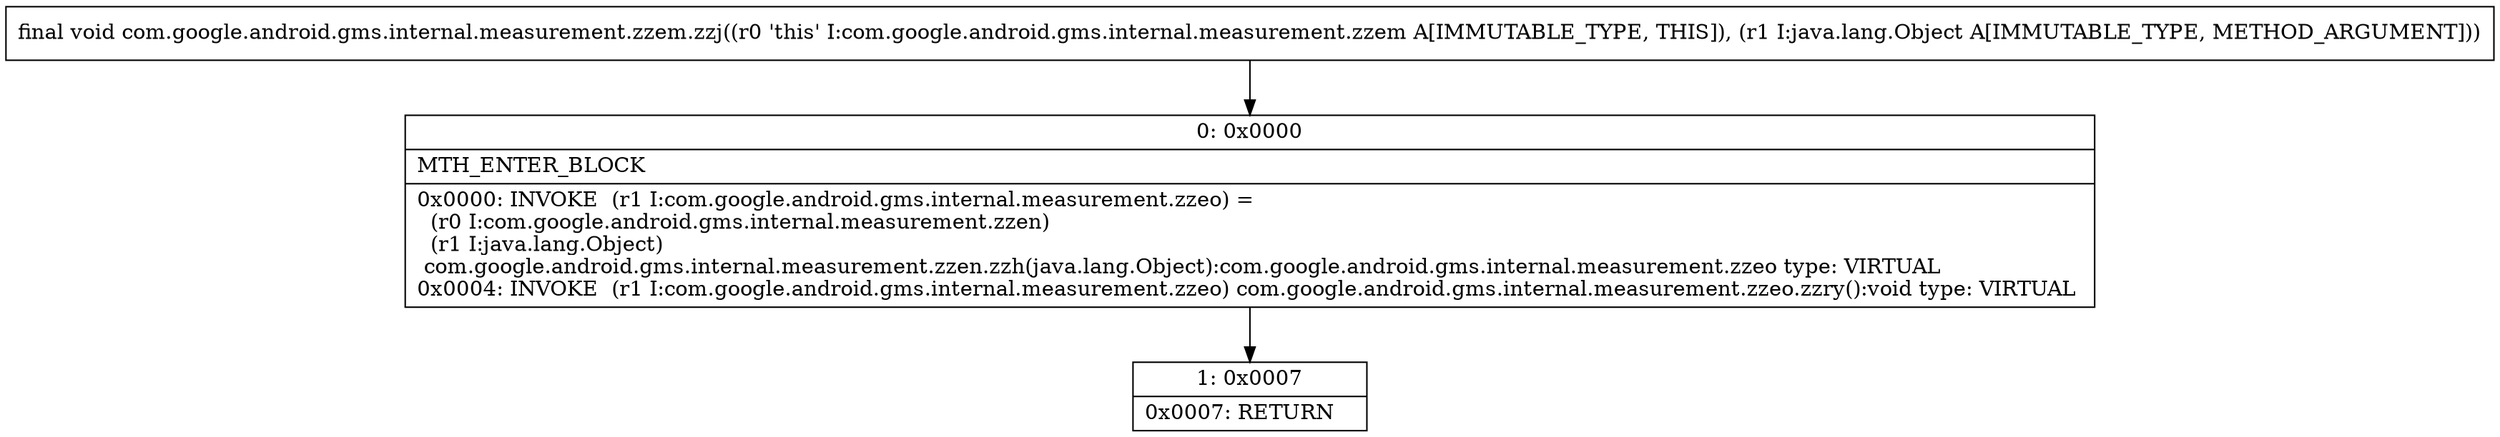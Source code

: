 digraph "CFG forcom.google.android.gms.internal.measurement.zzem.zzj(Ljava\/lang\/Object;)V" {
Node_0 [shape=record,label="{0\:\ 0x0000|MTH_ENTER_BLOCK\l|0x0000: INVOKE  (r1 I:com.google.android.gms.internal.measurement.zzeo) = \l  (r0 I:com.google.android.gms.internal.measurement.zzen)\l  (r1 I:java.lang.Object)\l com.google.android.gms.internal.measurement.zzen.zzh(java.lang.Object):com.google.android.gms.internal.measurement.zzeo type: VIRTUAL \l0x0004: INVOKE  (r1 I:com.google.android.gms.internal.measurement.zzeo) com.google.android.gms.internal.measurement.zzeo.zzry():void type: VIRTUAL \l}"];
Node_1 [shape=record,label="{1\:\ 0x0007|0x0007: RETURN   \l}"];
MethodNode[shape=record,label="{final void com.google.android.gms.internal.measurement.zzem.zzj((r0 'this' I:com.google.android.gms.internal.measurement.zzem A[IMMUTABLE_TYPE, THIS]), (r1 I:java.lang.Object A[IMMUTABLE_TYPE, METHOD_ARGUMENT])) }"];
MethodNode -> Node_0;
Node_0 -> Node_1;
}

